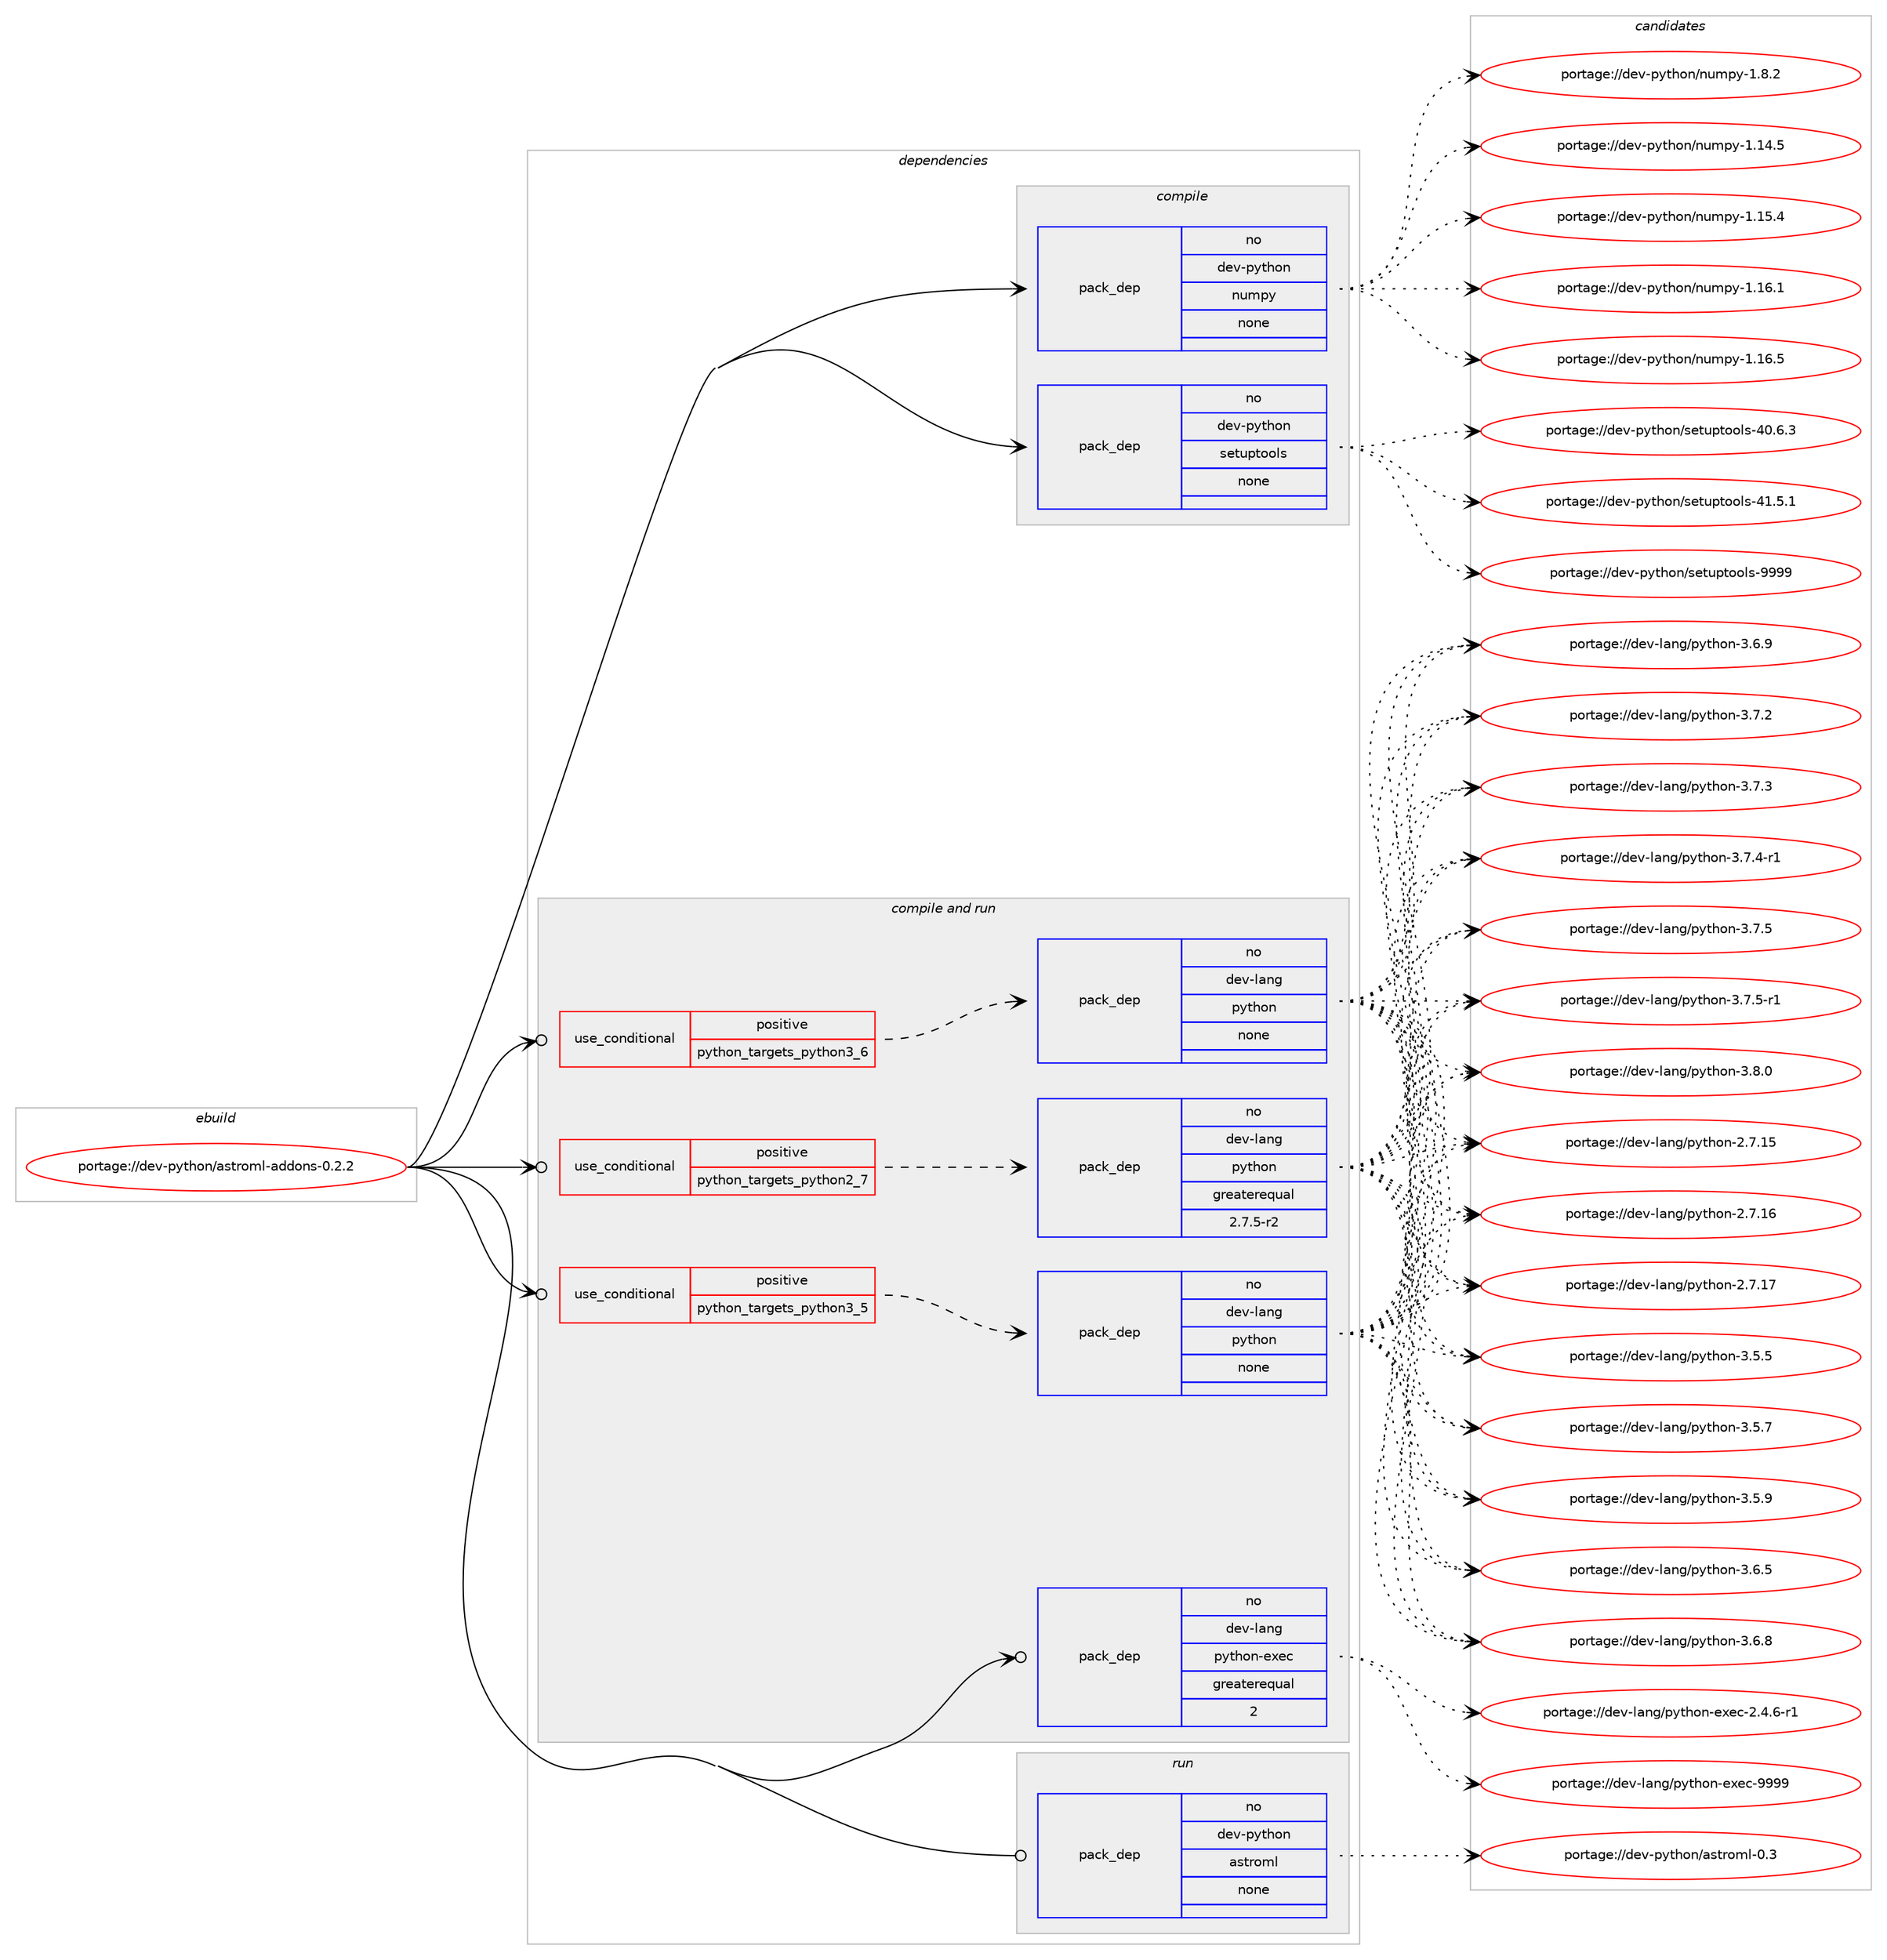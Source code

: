 digraph prolog {

# *************
# Graph options
# *************

newrank=true;
concentrate=true;
compound=true;
graph [rankdir=LR,fontname=Helvetica,fontsize=10,ranksep=1.5];#, ranksep=2.5, nodesep=0.2];
edge  [arrowhead=vee];
node  [fontname=Helvetica,fontsize=10];

# **********
# The ebuild
# **********

subgraph cluster_leftcol {
color=gray;
rank=same;
label=<<i>ebuild</i>>;
id [label="portage://dev-python/astroml-addons-0.2.2", color=red, width=4, href="../dev-python/astroml-addons-0.2.2.svg"];
}

# ****************
# The dependencies
# ****************

subgraph cluster_midcol {
color=gray;
label=<<i>dependencies</i>>;
subgraph cluster_compile {
fillcolor="#eeeeee";
style=filled;
label=<<i>compile</i>>;
subgraph pack100928 {
dependency129891 [label=<<TABLE BORDER="0" CELLBORDER="1" CELLSPACING="0" CELLPADDING="4" WIDTH="220"><TR><TD ROWSPAN="6" CELLPADDING="30">pack_dep</TD></TR><TR><TD WIDTH="110">no</TD></TR><TR><TD>dev-python</TD></TR><TR><TD>numpy</TD></TR><TR><TD>none</TD></TR><TR><TD></TD></TR></TABLE>>, shape=none, color=blue];
}
id:e -> dependency129891:w [weight=20,style="solid",arrowhead="vee"];
subgraph pack100929 {
dependency129892 [label=<<TABLE BORDER="0" CELLBORDER="1" CELLSPACING="0" CELLPADDING="4" WIDTH="220"><TR><TD ROWSPAN="6" CELLPADDING="30">pack_dep</TD></TR><TR><TD WIDTH="110">no</TD></TR><TR><TD>dev-python</TD></TR><TR><TD>setuptools</TD></TR><TR><TD>none</TD></TR><TR><TD></TD></TR></TABLE>>, shape=none, color=blue];
}
id:e -> dependency129892:w [weight=20,style="solid",arrowhead="vee"];
}
subgraph cluster_compileandrun {
fillcolor="#eeeeee";
style=filled;
label=<<i>compile and run</i>>;
subgraph cond25660 {
dependency129893 [label=<<TABLE BORDER="0" CELLBORDER="1" CELLSPACING="0" CELLPADDING="4"><TR><TD ROWSPAN="3" CELLPADDING="10">use_conditional</TD></TR><TR><TD>positive</TD></TR><TR><TD>python_targets_python2_7</TD></TR></TABLE>>, shape=none, color=red];
subgraph pack100930 {
dependency129894 [label=<<TABLE BORDER="0" CELLBORDER="1" CELLSPACING="0" CELLPADDING="4" WIDTH="220"><TR><TD ROWSPAN="6" CELLPADDING="30">pack_dep</TD></TR><TR><TD WIDTH="110">no</TD></TR><TR><TD>dev-lang</TD></TR><TR><TD>python</TD></TR><TR><TD>greaterequal</TD></TR><TR><TD>2.7.5-r2</TD></TR></TABLE>>, shape=none, color=blue];
}
dependency129893:e -> dependency129894:w [weight=20,style="dashed",arrowhead="vee"];
}
id:e -> dependency129893:w [weight=20,style="solid",arrowhead="odotvee"];
subgraph cond25661 {
dependency129895 [label=<<TABLE BORDER="0" CELLBORDER="1" CELLSPACING="0" CELLPADDING="4"><TR><TD ROWSPAN="3" CELLPADDING="10">use_conditional</TD></TR><TR><TD>positive</TD></TR><TR><TD>python_targets_python3_5</TD></TR></TABLE>>, shape=none, color=red];
subgraph pack100931 {
dependency129896 [label=<<TABLE BORDER="0" CELLBORDER="1" CELLSPACING="0" CELLPADDING="4" WIDTH="220"><TR><TD ROWSPAN="6" CELLPADDING="30">pack_dep</TD></TR><TR><TD WIDTH="110">no</TD></TR><TR><TD>dev-lang</TD></TR><TR><TD>python</TD></TR><TR><TD>none</TD></TR><TR><TD></TD></TR></TABLE>>, shape=none, color=blue];
}
dependency129895:e -> dependency129896:w [weight=20,style="dashed",arrowhead="vee"];
}
id:e -> dependency129895:w [weight=20,style="solid",arrowhead="odotvee"];
subgraph cond25662 {
dependency129897 [label=<<TABLE BORDER="0" CELLBORDER="1" CELLSPACING="0" CELLPADDING="4"><TR><TD ROWSPAN="3" CELLPADDING="10">use_conditional</TD></TR><TR><TD>positive</TD></TR><TR><TD>python_targets_python3_6</TD></TR></TABLE>>, shape=none, color=red];
subgraph pack100932 {
dependency129898 [label=<<TABLE BORDER="0" CELLBORDER="1" CELLSPACING="0" CELLPADDING="4" WIDTH="220"><TR><TD ROWSPAN="6" CELLPADDING="30">pack_dep</TD></TR><TR><TD WIDTH="110">no</TD></TR><TR><TD>dev-lang</TD></TR><TR><TD>python</TD></TR><TR><TD>none</TD></TR><TR><TD></TD></TR></TABLE>>, shape=none, color=blue];
}
dependency129897:e -> dependency129898:w [weight=20,style="dashed",arrowhead="vee"];
}
id:e -> dependency129897:w [weight=20,style="solid",arrowhead="odotvee"];
subgraph pack100933 {
dependency129899 [label=<<TABLE BORDER="0" CELLBORDER="1" CELLSPACING="0" CELLPADDING="4" WIDTH="220"><TR><TD ROWSPAN="6" CELLPADDING="30">pack_dep</TD></TR><TR><TD WIDTH="110">no</TD></TR><TR><TD>dev-lang</TD></TR><TR><TD>python-exec</TD></TR><TR><TD>greaterequal</TD></TR><TR><TD>2</TD></TR></TABLE>>, shape=none, color=blue];
}
id:e -> dependency129899:w [weight=20,style="solid",arrowhead="odotvee"];
}
subgraph cluster_run {
fillcolor="#eeeeee";
style=filled;
label=<<i>run</i>>;
subgraph pack100934 {
dependency129900 [label=<<TABLE BORDER="0" CELLBORDER="1" CELLSPACING="0" CELLPADDING="4" WIDTH="220"><TR><TD ROWSPAN="6" CELLPADDING="30">pack_dep</TD></TR><TR><TD WIDTH="110">no</TD></TR><TR><TD>dev-python</TD></TR><TR><TD>astroml</TD></TR><TR><TD>none</TD></TR><TR><TD></TD></TR></TABLE>>, shape=none, color=blue];
}
id:e -> dependency129900:w [weight=20,style="solid",arrowhead="odot"];
}
}

# **************
# The candidates
# **************

subgraph cluster_choices {
rank=same;
color=gray;
label=<<i>candidates</i>>;

subgraph choice100928 {
color=black;
nodesep=1;
choiceportage100101118451121211161041111104711011710911212145494649524653 [label="portage://dev-python/numpy-1.14.5", color=red, width=4,href="../dev-python/numpy-1.14.5.svg"];
choiceportage100101118451121211161041111104711011710911212145494649534652 [label="portage://dev-python/numpy-1.15.4", color=red, width=4,href="../dev-python/numpy-1.15.4.svg"];
choiceportage100101118451121211161041111104711011710911212145494649544649 [label="portage://dev-python/numpy-1.16.1", color=red, width=4,href="../dev-python/numpy-1.16.1.svg"];
choiceportage100101118451121211161041111104711011710911212145494649544653 [label="portage://dev-python/numpy-1.16.5", color=red, width=4,href="../dev-python/numpy-1.16.5.svg"];
choiceportage1001011184511212111610411111047110117109112121454946564650 [label="portage://dev-python/numpy-1.8.2", color=red, width=4,href="../dev-python/numpy-1.8.2.svg"];
dependency129891:e -> choiceportage100101118451121211161041111104711011710911212145494649524653:w [style=dotted,weight="100"];
dependency129891:e -> choiceportage100101118451121211161041111104711011710911212145494649534652:w [style=dotted,weight="100"];
dependency129891:e -> choiceportage100101118451121211161041111104711011710911212145494649544649:w [style=dotted,weight="100"];
dependency129891:e -> choiceportage100101118451121211161041111104711011710911212145494649544653:w [style=dotted,weight="100"];
dependency129891:e -> choiceportage1001011184511212111610411111047110117109112121454946564650:w [style=dotted,weight="100"];
}
subgraph choice100929 {
color=black;
nodesep=1;
choiceportage100101118451121211161041111104711510111611711211611111110811545524846544651 [label="portage://dev-python/setuptools-40.6.3", color=red, width=4,href="../dev-python/setuptools-40.6.3.svg"];
choiceportage100101118451121211161041111104711510111611711211611111110811545524946534649 [label="portage://dev-python/setuptools-41.5.1", color=red, width=4,href="../dev-python/setuptools-41.5.1.svg"];
choiceportage10010111845112121116104111110471151011161171121161111111081154557575757 [label="portage://dev-python/setuptools-9999", color=red, width=4,href="../dev-python/setuptools-9999.svg"];
dependency129892:e -> choiceportage100101118451121211161041111104711510111611711211611111110811545524846544651:w [style=dotted,weight="100"];
dependency129892:e -> choiceportage100101118451121211161041111104711510111611711211611111110811545524946534649:w [style=dotted,weight="100"];
dependency129892:e -> choiceportage10010111845112121116104111110471151011161171121161111111081154557575757:w [style=dotted,weight="100"];
}
subgraph choice100930 {
color=black;
nodesep=1;
choiceportage10010111845108971101034711212111610411111045504655464953 [label="portage://dev-lang/python-2.7.15", color=red, width=4,href="../dev-lang/python-2.7.15.svg"];
choiceportage10010111845108971101034711212111610411111045504655464954 [label="portage://dev-lang/python-2.7.16", color=red, width=4,href="../dev-lang/python-2.7.16.svg"];
choiceportage10010111845108971101034711212111610411111045504655464955 [label="portage://dev-lang/python-2.7.17", color=red, width=4,href="../dev-lang/python-2.7.17.svg"];
choiceportage100101118451089711010347112121116104111110455146534653 [label="portage://dev-lang/python-3.5.5", color=red, width=4,href="../dev-lang/python-3.5.5.svg"];
choiceportage100101118451089711010347112121116104111110455146534655 [label="portage://dev-lang/python-3.5.7", color=red, width=4,href="../dev-lang/python-3.5.7.svg"];
choiceportage100101118451089711010347112121116104111110455146534657 [label="portage://dev-lang/python-3.5.9", color=red, width=4,href="../dev-lang/python-3.5.9.svg"];
choiceportage100101118451089711010347112121116104111110455146544653 [label="portage://dev-lang/python-3.6.5", color=red, width=4,href="../dev-lang/python-3.6.5.svg"];
choiceportage100101118451089711010347112121116104111110455146544656 [label="portage://dev-lang/python-3.6.8", color=red, width=4,href="../dev-lang/python-3.6.8.svg"];
choiceportage100101118451089711010347112121116104111110455146544657 [label="portage://dev-lang/python-3.6.9", color=red, width=4,href="../dev-lang/python-3.6.9.svg"];
choiceportage100101118451089711010347112121116104111110455146554650 [label="portage://dev-lang/python-3.7.2", color=red, width=4,href="../dev-lang/python-3.7.2.svg"];
choiceportage100101118451089711010347112121116104111110455146554651 [label="portage://dev-lang/python-3.7.3", color=red, width=4,href="../dev-lang/python-3.7.3.svg"];
choiceportage1001011184510897110103471121211161041111104551465546524511449 [label="portage://dev-lang/python-3.7.4-r1", color=red, width=4,href="../dev-lang/python-3.7.4-r1.svg"];
choiceportage100101118451089711010347112121116104111110455146554653 [label="portage://dev-lang/python-3.7.5", color=red, width=4,href="../dev-lang/python-3.7.5.svg"];
choiceportage1001011184510897110103471121211161041111104551465546534511449 [label="portage://dev-lang/python-3.7.5-r1", color=red, width=4,href="../dev-lang/python-3.7.5-r1.svg"];
choiceportage100101118451089711010347112121116104111110455146564648 [label="portage://dev-lang/python-3.8.0", color=red, width=4,href="../dev-lang/python-3.8.0.svg"];
dependency129894:e -> choiceportage10010111845108971101034711212111610411111045504655464953:w [style=dotted,weight="100"];
dependency129894:e -> choiceportage10010111845108971101034711212111610411111045504655464954:w [style=dotted,weight="100"];
dependency129894:e -> choiceportage10010111845108971101034711212111610411111045504655464955:w [style=dotted,weight="100"];
dependency129894:e -> choiceportage100101118451089711010347112121116104111110455146534653:w [style=dotted,weight="100"];
dependency129894:e -> choiceportage100101118451089711010347112121116104111110455146534655:w [style=dotted,weight="100"];
dependency129894:e -> choiceportage100101118451089711010347112121116104111110455146534657:w [style=dotted,weight="100"];
dependency129894:e -> choiceportage100101118451089711010347112121116104111110455146544653:w [style=dotted,weight="100"];
dependency129894:e -> choiceportage100101118451089711010347112121116104111110455146544656:w [style=dotted,weight="100"];
dependency129894:e -> choiceportage100101118451089711010347112121116104111110455146544657:w [style=dotted,weight="100"];
dependency129894:e -> choiceportage100101118451089711010347112121116104111110455146554650:w [style=dotted,weight="100"];
dependency129894:e -> choiceportage100101118451089711010347112121116104111110455146554651:w [style=dotted,weight="100"];
dependency129894:e -> choiceportage1001011184510897110103471121211161041111104551465546524511449:w [style=dotted,weight="100"];
dependency129894:e -> choiceportage100101118451089711010347112121116104111110455146554653:w [style=dotted,weight="100"];
dependency129894:e -> choiceportage1001011184510897110103471121211161041111104551465546534511449:w [style=dotted,weight="100"];
dependency129894:e -> choiceportage100101118451089711010347112121116104111110455146564648:w [style=dotted,weight="100"];
}
subgraph choice100931 {
color=black;
nodesep=1;
choiceportage10010111845108971101034711212111610411111045504655464953 [label="portage://dev-lang/python-2.7.15", color=red, width=4,href="../dev-lang/python-2.7.15.svg"];
choiceportage10010111845108971101034711212111610411111045504655464954 [label="portage://dev-lang/python-2.7.16", color=red, width=4,href="../dev-lang/python-2.7.16.svg"];
choiceportage10010111845108971101034711212111610411111045504655464955 [label="portage://dev-lang/python-2.7.17", color=red, width=4,href="../dev-lang/python-2.7.17.svg"];
choiceportage100101118451089711010347112121116104111110455146534653 [label="portage://dev-lang/python-3.5.5", color=red, width=4,href="../dev-lang/python-3.5.5.svg"];
choiceportage100101118451089711010347112121116104111110455146534655 [label="portage://dev-lang/python-3.5.7", color=red, width=4,href="../dev-lang/python-3.5.7.svg"];
choiceportage100101118451089711010347112121116104111110455146534657 [label="portage://dev-lang/python-3.5.9", color=red, width=4,href="../dev-lang/python-3.5.9.svg"];
choiceportage100101118451089711010347112121116104111110455146544653 [label="portage://dev-lang/python-3.6.5", color=red, width=4,href="../dev-lang/python-3.6.5.svg"];
choiceportage100101118451089711010347112121116104111110455146544656 [label="portage://dev-lang/python-3.6.8", color=red, width=4,href="../dev-lang/python-3.6.8.svg"];
choiceportage100101118451089711010347112121116104111110455146544657 [label="portage://dev-lang/python-3.6.9", color=red, width=4,href="../dev-lang/python-3.6.9.svg"];
choiceportage100101118451089711010347112121116104111110455146554650 [label="portage://dev-lang/python-3.7.2", color=red, width=4,href="../dev-lang/python-3.7.2.svg"];
choiceportage100101118451089711010347112121116104111110455146554651 [label="portage://dev-lang/python-3.7.3", color=red, width=4,href="../dev-lang/python-3.7.3.svg"];
choiceportage1001011184510897110103471121211161041111104551465546524511449 [label="portage://dev-lang/python-3.7.4-r1", color=red, width=4,href="../dev-lang/python-3.7.4-r1.svg"];
choiceportage100101118451089711010347112121116104111110455146554653 [label="portage://dev-lang/python-3.7.5", color=red, width=4,href="../dev-lang/python-3.7.5.svg"];
choiceportage1001011184510897110103471121211161041111104551465546534511449 [label="portage://dev-lang/python-3.7.5-r1", color=red, width=4,href="../dev-lang/python-3.7.5-r1.svg"];
choiceportage100101118451089711010347112121116104111110455146564648 [label="portage://dev-lang/python-3.8.0", color=red, width=4,href="../dev-lang/python-3.8.0.svg"];
dependency129896:e -> choiceportage10010111845108971101034711212111610411111045504655464953:w [style=dotted,weight="100"];
dependency129896:e -> choiceportage10010111845108971101034711212111610411111045504655464954:w [style=dotted,weight="100"];
dependency129896:e -> choiceportage10010111845108971101034711212111610411111045504655464955:w [style=dotted,weight="100"];
dependency129896:e -> choiceportage100101118451089711010347112121116104111110455146534653:w [style=dotted,weight="100"];
dependency129896:e -> choiceportage100101118451089711010347112121116104111110455146534655:w [style=dotted,weight="100"];
dependency129896:e -> choiceportage100101118451089711010347112121116104111110455146534657:w [style=dotted,weight="100"];
dependency129896:e -> choiceportage100101118451089711010347112121116104111110455146544653:w [style=dotted,weight="100"];
dependency129896:e -> choiceportage100101118451089711010347112121116104111110455146544656:w [style=dotted,weight="100"];
dependency129896:e -> choiceportage100101118451089711010347112121116104111110455146544657:w [style=dotted,weight="100"];
dependency129896:e -> choiceportage100101118451089711010347112121116104111110455146554650:w [style=dotted,weight="100"];
dependency129896:e -> choiceportage100101118451089711010347112121116104111110455146554651:w [style=dotted,weight="100"];
dependency129896:e -> choiceportage1001011184510897110103471121211161041111104551465546524511449:w [style=dotted,weight="100"];
dependency129896:e -> choiceportage100101118451089711010347112121116104111110455146554653:w [style=dotted,weight="100"];
dependency129896:e -> choiceportage1001011184510897110103471121211161041111104551465546534511449:w [style=dotted,weight="100"];
dependency129896:e -> choiceportage100101118451089711010347112121116104111110455146564648:w [style=dotted,weight="100"];
}
subgraph choice100932 {
color=black;
nodesep=1;
choiceportage10010111845108971101034711212111610411111045504655464953 [label="portage://dev-lang/python-2.7.15", color=red, width=4,href="../dev-lang/python-2.7.15.svg"];
choiceportage10010111845108971101034711212111610411111045504655464954 [label="portage://dev-lang/python-2.7.16", color=red, width=4,href="../dev-lang/python-2.7.16.svg"];
choiceportage10010111845108971101034711212111610411111045504655464955 [label="portage://dev-lang/python-2.7.17", color=red, width=4,href="../dev-lang/python-2.7.17.svg"];
choiceportage100101118451089711010347112121116104111110455146534653 [label="portage://dev-lang/python-3.5.5", color=red, width=4,href="../dev-lang/python-3.5.5.svg"];
choiceportage100101118451089711010347112121116104111110455146534655 [label="portage://dev-lang/python-3.5.7", color=red, width=4,href="../dev-lang/python-3.5.7.svg"];
choiceportage100101118451089711010347112121116104111110455146534657 [label="portage://dev-lang/python-3.5.9", color=red, width=4,href="../dev-lang/python-3.5.9.svg"];
choiceportage100101118451089711010347112121116104111110455146544653 [label="portage://dev-lang/python-3.6.5", color=red, width=4,href="../dev-lang/python-3.6.5.svg"];
choiceportage100101118451089711010347112121116104111110455146544656 [label="portage://dev-lang/python-3.6.8", color=red, width=4,href="../dev-lang/python-3.6.8.svg"];
choiceportage100101118451089711010347112121116104111110455146544657 [label="portage://dev-lang/python-3.6.9", color=red, width=4,href="../dev-lang/python-3.6.9.svg"];
choiceportage100101118451089711010347112121116104111110455146554650 [label="portage://dev-lang/python-3.7.2", color=red, width=4,href="../dev-lang/python-3.7.2.svg"];
choiceportage100101118451089711010347112121116104111110455146554651 [label="portage://dev-lang/python-3.7.3", color=red, width=4,href="../dev-lang/python-3.7.3.svg"];
choiceportage1001011184510897110103471121211161041111104551465546524511449 [label="portage://dev-lang/python-3.7.4-r1", color=red, width=4,href="../dev-lang/python-3.7.4-r1.svg"];
choiceportage100101118451089711010347112121116104111110455146554653 [label="portage://dev-lang/python-3.7.5", color=red, width=4,href="../dev-lang/python-3.7.5.svg"];
choiceportage1001011184510897110103471121211161041111104551465546534511449 [label="portage://dev-lang/python-3.7.5-r1", color=red, width=4,href="../dev-lang/python-3.7.5-r1.svg"];
choiceportage100101118451089711010347112121116104111110455146564648 [label="portage://dev-lang/python-3.8.0", color=red, width=4,href="../dev-lang/python-3.8.0.svg"];
dependency129898:e -> choiceportage10010111845108971101034711212111610411111045504655464953:w [style=dotted,weight="100"];
dependency129898:e -> choiceportage10010111845108971101034711212111610411111045504655464954:w [style=dotted,weight="100"];
dependency129898:e -> choiceportage10010111845108971101034711212111610411111045504655464955:w [style=dotted,weight="100"];
dependency129898:e -> choiceportage100101118451089711010347112121116104111110455146534653:w [style=dotted,weight="100"];
dependency129898:e -> choiceportage100101118451089711010347112121116104111110455146534655:w [style=dotted,weight="100"];
dependency129898:e -> choiceportage100101118451089711010347112121116104111110455146534657:w [style=dotted,weight="100"];
dependency129898:e -> choiceportage100101118451089711010347112121116104111110455146544653:w [style=dotted,weight="100"];
dependency129898:e -> choiceportage100101118451089711010347112121116104111110455146544656:w [style=dotted,weight="100"];
dependency129898:e -> choiceportage100101118451089711010347112121116104111110455146544657:w [style=dotted,weight="100"];
dependency129898:e -> choiceportage100101118451089711010347112121116104111110455146554650:w [style=dotted,weight="100"];
dependency129898:e -> choiceportage100101118451089711010347112121116104111110455146554651:w [style=dotted,weight="100"];
dependency129898:e -> choiceportage1001011184510897110103471121211161041111104551465546524511449:w [style=dotted,weight="100"];
dependency129898:e -> choiceportage100101118451089711010347112121116104111110455146554653:w [style=dotted,weight="100"];
dependency129898:e -> choiceportage1001011184510897110103471121211161041111104551465546534511449:w [style=dotted,weight="100"];
dependency129898:e -> choiceportage100101118451089711010347112121116104111110455146564648:w [style=dotted,weight="100"];
}
subgraph choice100933 {
color=black;
nodesep=1;
choiceportage10010111845108971101034711212111610411111045101120101994550465246544511449 [label="portage://dev-lang/python-exec-2.4.6-r1", color=red, width=4,href="../dev-lang/python-exec-2.4.6-r1.svg"];
choiceportage10010111845108971101034711212111610411111045101120101994557575757 [label="portage://dev-lang/python-exec-9999", color=red, width=4,href="../dev-lang/python-exec-9999.svg"];
dependency129899:e -> choiceportage10010111845108971101034711212111610411111045101120101994550465246544511449:w [style=dotted,weight="100"];
dependency129899:e -> choiceportage10010111845108971101034711212111610411111045101120101994557575757:w [style=dotted,weight="100"];
}
subgraph choice100934 {
color=black;
nodesep=1;
choiceportage10010111845112121116104111110479711511611411110910845484651 [label="portage://dev-python/astroml-0.3", color=red, width=4,href="../dev-python/astroml-0.3.svg"];
dependency129900:e -> choiceportage10010111845112121116104111110479711511611411110910845484651:w [style=dotted,weight="100"];
}
}

}
